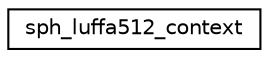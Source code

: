 digraph "Graphical Class Hierarchy"
{
 // LATEX_PDF_SIZE
  edge [fontname="Helvetica",fontsize="10",labelfontname="Helvetica",labelfontsize="10"];
  node [fontname="Helvetica",fontsize="10",shape=record];
  rankdir="LR";
  Node0 [label="sph_luffa512_context",height=0.2,width=0.4,color="black", fillcolor="white", style="filled",URL="$structsph__luffa512__context.html",tooltip=" "];
}
